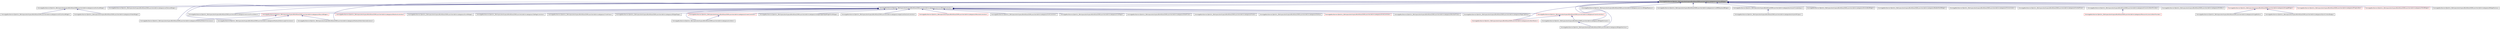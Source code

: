 digraph G
{
  edge [fontname="Helvetica",fontsize="10",labelfontname="Helvetica",labelfontsize="10"];
  node [fontname="Helvetica",fontsize="10",shape=record];
  Node1 [label="/home/gpdbuildserver3/Jenkins_Workspace/workspace/BuildGaia2SDKLauncher/sdk/include/gaia/core/vision/Widget.h",height=0.2,width=0.4,color="black", fillcolor="grey75", style="filled" fontcolor="black"];
  Node1 -> Node2 [dir=back,color="midnightblue",fontsize="10",style="solid",fontname="Helvetica"];
  Node2 [label="/home/gpdbuildserver3/Jenkins_Workspace/workspace/BuildGaia2SDKLauncher/sdk/include/gaia/core/SurfaceWidget.h",height=0.2,width=0.4,color="black", fillcolor="white", style="filled",URL="$d9/d62/_surface_widget_8h.html"];
  Node2 -> Node3 [dir=back,color="midnightblue",fontsize="10",style="solid",fontname="Helvetica"];
  Node3 [label="/home/gpdbuildserver3/Jenkins_Workspace/workspace/BuildGaia2SDKLauncher/sdk/include/gaia/core/GLSurfaceWidget.h",height=0.2,width=0.4,color="black", fillcolor="white", style="filled",URL="$d0/d01/_g_l_surface_widget_8h.html"];
  Node2 -> Node4 [dir=back,color="midnightblue",fontsize="10",style="solid",fontname="Helvetica"];
  Node4 [label="/home/gpdbuildserver3/Jenkins_Workspace/workspace/BuildGaia2SDKLauncher/sdk/include/gaia/ui/VideoWidget.h",height=0.2,width=0.4,color="black", fillcolor="white", style="filled",URL="$d4/db3/_video_widget_8h.html"];
  Node1 -> Node5 [dir=back,color="midnightblue",fontsize="10",style="solid",fontname="Helvetica"];
  Node5 [label="/home/gpdbuildserver3/Jenkins_Workspace/workspace/BuildGaia2SDKLauncher/sdk/include/gaia/core/TextureWidget.h",height=0.2,width=0.4,color="black", fillcolor="white", style="filled",URL="$d0/d0a/_texture_widget_8h.html"];
  Node1 -> Node6 [dir=back,color="midnightblue",fontsize="10",style="solid",fontname="Helvetica"];
  Node6 [label="/home/gpdbuildserver3/Jenkins_Workspace/workspace/BuildGaia2SDKLauncher/sdk/include/gaia/core/vision/FocusDetect.h",height=0.2,width=0.4,color="black", fillcolor="white", style="filled",URL="$dd/db5/_focus_detect_8h.html"];
  Node1 -> Node7 [dir=back,color="midnightblue",fontsize="10",style="solid",fontname="Helvetica"];
  Node7 [label="/home/gpdbuildserver3/Jenkins_Workspace/workspace/BuildGaia2SDKLauncher/sdk/include/gaia/core/vision/WidgetController.h",height=0.2,width=0.4,color="black", fillcolor="white", style="filled",URL="$d6/d52/_widget_controller_8h.html"];
  Node7 -> Node8 [dir=back,color="midnightblue",fontsize="10",style="solid",fontname="Helvetica"];
  Node8 [label="/home/gpdbuildserver3/Jenkins_Workspace/workspace/BuildGaia2SDKLauncher/sdk/include/gaia/core/appwidget/AppWidgetHostWidget.h",height=0.2,width=0.4,color="black", fillcolor="white", style="filled",URL="$d7/ddb/_app_widget_host_widget_8h.html"];
  Node7 -> Node9 [dir=back,color="midnightblue",fontsize="10",style="solid",fontname="Helvetica"];
  Node9 [label="/home/gpdbuildserver3/Jenkins_Workspace/workspace/BuildGaia2SDKLauncher/sdk/include/gaia/core/gesture/GestureController.h",height=0.2,width=0.4,color="black", fillcolor="white", style="filled",URL="$db/d7b/_gesture_controller_8h.html"];
  Node7 -> Node6 [dir=back,color="midnightblue",fontsize="10",style="solid",fontname="Helvetica"];
  Node7 -> Node10 [dir=back,color="midnightblue",fontsize="10",style="solid",fontname="Helvetica"];
  Node10 [label="/home/gpdbuildserver3/Jenkins_Workspace/workspace/BuildGaia2SDKLauncher/sdk/include/gaia/ui/AbsListWidget.h",height=0.2,width=0.4,color="red", fillcolor="white", style="filled",URL="$d1/d14/_abs_list_widget_8h.html"];
  Node10 -> Node11 [dir=back,color="midnightblue",fontsize="10",style="solid",fontname="Helvetica"];
  Node11 [label="/home/gpdbuildserver3/Jenkins_Workspace/workspace/BuildGaia2SDKLauncher/sdk/include/gaia/ui/IGalleryOnItemClickListener.h",height=0.2,width=0.4,color="black", fillcolor="white", style="filled",URL="$dd/dc5/_i_gallery_on_item_click_listener_8h.html"];
  Node10 -> Node12 [dir=back,color="midnightblue",fontsize="10",style="solid",fontname="Helvetica"];
  Node12 [label="/home/gpdbuildserver3/Jenkins_Workspace/workspace/BuildGaia2SDKLauncher/sdk/include/gaia/ui/IGalleryOnItemLongClickListener.h",height=0.2,width=0.4,color="black", fillcolor="white", style="filled",URL="$dd/dca/_i_gallery_on_item_long_click_listener_8h.html"];
  Node10 -> Node13 [dir=back,color="midnightblue",fontsize="10",style="solid",fontname="Helvetica"];
  Node13 [label="/home/gpdbuildserver3/Jenkins_Workspace/workspace/BuildGaia2SDKLauncher/sdk/include/gaia/ui/IGalleryOnItemSelectedListener.h",height=0.2,width=0.4,color="black", fillcolor="white", style="filled",URL="$d5/da5/_i_gallery_on_item_selected_listener_8h.html"];
  Node7 -> Node14 [dir=back,color="midnightblue",fontsize="10",style="solid",fontname="Helvetica"];
  Node14 [label="/home/gpdbuildserver3/Jenkins_Workspace/workspace/BuildGaia2SDKLauncher/sdk/include/gaia/ui/AbsoluteController.h",height=0.2,width=0.4,color="red", fillcolor="white", style="filled",URL="$db/df1/_absolute_controller_8h.html"];
  Node7 -> Node15 [dir=back,color="midnightblue",fontsize="10",style="solid",fontname="Helvetica"];
  Node15 [label="/home/gpdbuildserver3/Jenkins_Workspace/workspace/BuildGaia2SDKLauncher/sdk/include/gaia/ui/CellController.h",height=0.2,width=0.4,color="black", fillcolor="white", style="filled",URL="$d6/dfe/_cell_controller_8h.html"];
  Node7 -> Node16 [dir=back,color="midnightblue",fontsize="10",style="solid",fontname="Helvetica"];
  Node16 [label="/home/gpdbuildserver3/Jenkins_Workspace/workspace/BuildGaia2SDKLauncher/sdk/include/gaia/ui/CellPager.h",height=0.2,width=0.4,color="black", fillcolor="white", style="filled",URL="$d1/d3f/_cell_pager_8h.html"];
  Node7 -> Node17 [dir=back,color="midnightblue",fontsize="10",style="solid",fontname="Helvetica"];
  Node17 [label="/home/gpdbuildserver3/Jenkins_Workspace/workspace/BuildGaia2SDKLauncher/sdk/include/gaia/ui/DatePicker.h",height=0.2,width=0.4,color="black", fillcolor="white", style="filled",URL="$db/d8c/_date_picker_8h.html"];
  Node7 -> Node18 [dir=back,color="midnightblue",fontsize="10",style="solid",fontname="Helvetica"];
  Node18 [label="/home/gpdbuildserver3/Jenkins_Workspace/workspace/BuildGaia2SDKLauncher/sdk/include/gaia/ui/Footer.h",height=0.2,width=0.4,color="black", fillcolor="white", style="filled",URL="$d6/d61/_footer_8h.html"];
  Node7 -> Node19 [dir=back,color="midnightblue",fontsize="10",style="solid",fontname="Helvetica"];
  Node19 [label="/home/gpdbuildserver3/Jenkins_Workspace/workspace/BuildGaia2SDKLauncher/sdk/include/gaia/ui/FrameController.h",height=0.2,width=0.4,color="red", fillcolor="white", style="filled",URL="$d1/d40/_frame_controller_8h.html"];
  Node19 -> Node20 [dir=back,color="midnightblue",fontsize="10",style="solid",fontname="Helvetica"];
  Node20 [label="/home/gpdbuildserver3/Jenkins_Workspace/workspace/BuildGaia2SDKLauncher/sdk/include/gaia/ui/ListItemPanels.h",height=0.2,width=0.4,color="red", fillcolor="white", style="filled",URL="$d6/d77/_list_item_panels_8h.html"];
  Node19 -> Node21 [dir=back,color="midnightblue",fontsize="10",style="solid",fontname="Helvetica"];
  Node21 [label="/home/gpdbuildserver3/Jenkins_Workspace/workspace/BuildGaia2SDKLauncher/sdk/include/gaia/ui/WidgetAnimator.h",height=0.2,width=0.4,color="black", fillcolor="white", style="filled",URL="$d5/d80/_widget_animator_8h.html"];
  Node21 -> Node22 [dir=back,color="midnightblue",fontsize="10",style="solid",fontname="Helvetica"];
  Node22 [label="/home/gpdbuildserver3/Jenkins_Workspace/workspace/BuildGaia2SDKLauncher/sdk/include/gaia/ui/WidgetSwitcher.h",height=0.2,width=0.4,color="black", fillcolor="white", style="filled",URL="$dd/de8/_widget_switcher_8h.html"];
  Node7 -> Node23 [dir=back,color="midnightblue",fontsize="10",style="solid",fontname="Helvetica"];
  Node23 [label="/home/gpdbuildserver3/Jenkins_Workspace/workspace/BuildGaia2SDKLauncher/sdk/include/gaia/ui/Gallery.h",height=0.2,width=0.4,color="black", fillcolor="white", style="filled",URL="$d7/d30/_gallery_8h.html"];
  Node7 -> Node24 [dir=back,color="midnightblue",fontsize="10",style="solid",fontname="Helvetica"];
  Node24 [label="/home/gpdbuildserver3/Jenkins_Workspace/workspace/BuildGaia2SDKLauncher/sdk/include/gaia/ui/GridController.h",height=0.2,width=0.4,color="red", fillcolor="white", style="filled",URL="$d5/db2/_grid_controller_8h.html"];
  Node7 -> Node25 [dir=back,color="midnightblue",fontsize="10",style="solid",fontname="Helvetica"];
  Node25 [label="/home/gpdbuildserver3/Jenkins_Workspace/workspace/BuildGaia2SDKLauncher/sdk/include/gaia/ui/LinearController.h",height=0.2,width=0.4,color="red", fillcolor="white", style="filled",URL="$d7/d74/_linear_controller_8h.html"];
  Node25 -> Node26 [dir=back,color="midnightblue",fontsize="10",style="solid",fontname="Helvetica"];
  Node26 [label="/home/gpdbuildserver3/Jenkins_Workspace/workspace/BuildGaia2SDKLauncher/sdk/include/gaia/ui/ListItem.h",height=0.2,width=0.4,color="black", fillcolor="white", style="filled",URL="$de/d15/_list_item_8h.html"];
  Node7 -> Node26 [dir=back,color="midnightblue",fontsize="10",style="solid",fontname="Helvetica"];
  Node7 -> Node27 [dir=back,color="midnightblue",fontsize="10",style="solid",fontname="Helvetica"];
  Node27 [label="/home/gpdbuildserver3/Jenkins_Workspace/workspace/BuildGaia2SDKLauncher/sdk/include/gaia/ui/NumberPicker.h",height=0.2,width=0.4,color="black", fillcolor="white", style="filled",URL="$df/d14/_number_picker_8h.html"];
  Node7 -> Node28 [dir=back,color="midnightblue",fontsize="10",style="solid",fontname="Helvetica"];
  Node28 [label="/home/gpdbuildserver3/Jenkins_Workspace/workspace/BuildGaia2SDKLauncher/sdk/include/gaia/ui/PagerTabStrip.h",height=0.2,width=0.4,color="black", fillcolor="white", style="filled",URL="$d9/d1f/_pager_tab_strip_8h.html"];
  Node7 -> Node29 [dir=back,color="midnightblue",fontsize="10",style="solid",fontname="Helvetica"];
  Node29 [label="/home/gpdbuildserver3/Jenkins_Workspace/workspace/BuildGaia2SDKLauncher/sdk/include/gaia/ui/RelativeController.h",height=0.2,width=0.4,color="red", fillcolor="white", style="filled",URL="$d8/dc0/_relative_controller_8h.html"];
  Node7 -> Node30 [dir=back,color="midnightblue",fontsize="10",style="solid",fontname="Helvetica"];
  Node30 [label="/home/gpdbuildserver3/Jenkins_Workspace/workspace/BuildGaia2SDKLauncher/sdk/include/gaia/ui/ScrollWidget.h",height=0.2,width=0.4,color="black", fillcolor="white", style="filled",URL="$d8/d72/_scroll_widget_8h.html"];
  Node7 -> Node31 [dir=back,color="midnightblue",fontsize="10",style="solid",fontname="Helvetica"];
  Node31 [label="/home/gpdbuildserver3/Jenkins_Workspace/workspace/BuildGaia2SDKLauncher/sdk/include/gaia/ui/TabPageController.h",height=0.2,width=0.4,color="black", fillcolor="white", style="filled",URL="$df/db6/_tab_page_controller_8h.html"];
  Node7 -> Node32 [dir=back,color="midnightblue",fontsize="10",style="solid",fontname="Helvetica"];
  Node32 [label="/home/gpdbuildserver3/Jenkins_Workspace/workspace/BuildGaia2SDKLauncher/sdk/include/gaia/ui/TimePicker.h",height=0.2,width=0.4,color="black", fillcolor="white", style="filled",URL="$d5/d8f/_time_picker_8h.html"];
  Node7 -> Node33 [dir=back,color="midnightblue",fontsize="10",style="solid",fontname="Helvetica"];
  Node33 [label="/home/gpdbuildserver3/Jenkins_Workspace/workspace/BuildGaia2SDKLauncher/sdk/include/gaia/ui/WidgetPager.h",height=0.2,width=0.4,color="black", fillcolor="white", style="filled",URL="$d4/da9/_widget_pager_8h.html"];
  Node1 -> Node34 [dir=back,color="midnightblue",fontsize="10",style="solid",fontname="Helvetica"];
  Node34 [label="/home/gpdbuildserver3/Jenkins_Workspace/workspace/BuildGaia2SDKLauncher/sdk/include/gaia/core/vision/WidgetReplacer.h",height=0.2,width=0.4,color="black", fillcolor="white", style="filled",URL="$d8/d0c/_widget_replacer_8h.html"];
  Node1 -> Node35 [dir=back,color="midnightblue",fontsize="10",style="solid",fontname="Helvetica"];
  Node35 [label="/home/gpdbuildserver3/Jenkins_Workspace/workspace/BuildGaia2SDKLauncher/sdk/include/gaia/service/IMEKeyboardWidget.h",height=0.2,width=0.4,color="black", fillcolor="white", style="filled",URL="$de/de9/_i_m_e_keyboard_widget_8h.html"];
  Node1 -> Node36 [dir=back,color="midnightblue",fontsize="10",style="solid",fontname="Helvetica"];
  Node36 [label="/home/gpdbuildserver3/Jenkins_Workspace/workspace/BuildGaia2SDKLauncher/sdk/include/gaia/text/style/ClickableSpan.h",height=0.2,width=0.4,color="black", fillcolor="white", style="filled",URL="$d9/d43/_clickable_span_8h.html"];
  Node36 -> Node37 [dir=back,color="midnightblue",fontsize="10",style="solid",fontname="Helvetica"];
  Node37 [label="/home/gpdbuildserver3/Jenkins_Workspace/workspace/BuildGaia2SDKLauncher/sdk/include/gaia/text/style/URLSpan.h",height=0.2,width=0.4,color="black", fillcolor="white", style="filled",URL="$d3/d8d/_u_r_l_span_8h.html"];
  Node1 -> Node38 [dir=back,color="midnightblue",fontsize="10",style="solid",fontname="Helvetica"];
  Node38 [label="/home/gpdbuildserver3/Jenkins_Workspace/workspace/BuildGaia2SDKLauncher/sdk/include/gaia/ui/ActionBarWidget.h",height=0.2,width=0.4,color="black", fillcolor="white", style="filled",URL="$d8/d17/_action_bar_widget_8h.html"];
  Node1 -> Node39 [dir=back,color="midnightblue",fontsize="10",style="solid",fontname="Helvetica"];
  Node39 [label="/home/gpdbuildserver3/Jenkins_Workspace/workspace/BuildGaia2SDKLauncher/sdk/include/gaia/ui/BubbleTextWidget.h",height=0.2,width=0.4,color="black", fillcolor="white", style="filled",URL="$d8/d3d/_bubble_text_widget_8h.html"];
  Node1 -> Node40 [dir=back,color="midnightblue",fontsize="10",style="solid",fontname="Helvetica"];
  Node40 [label="/home/gpdbuildserver3/Jenkins_Workspace/workspace/BuildGaia2SDKLauncher/sdk/include/gaia/ui/Chronometer.h",height=0.2,width=0.4,color="black", fillcolor="white", style="filled",URL="$d5/dae/_chronometer_8h.html"];
  Node1 -> Node41 [dir=back,color="midnightblue",fontsize="10",style="solid",fontname="Helvetica"];
  Node41 [label="/home/gpdbuildserver3/Jenkins_Workspace/workspace/BuildGaia2SDKLauncher/sdk/include/gaia/ui/ComboPicker.h",height=0.2,width=0.4,color="black", fillcolor="white", style="filled",URL="$d3/d9b/_combo_picker_8h.html"];
  Node1 -> Node42 [dir=back,color="midnightblue",fontsize="10",style="solid",fontname="Helvetica"];
  Node42 [label="/home/gpdbuildserver3/Jenkins_Workspace/workspace/BuildGaia2SDKLauncher/sdk/include/gaia/ui/CursorListItemProvider.h",height=0.2,width=0.4,color="black", fillcolor="white", style="filled",URL="$d7/d78/_cursor_list_item_provider_8h.html"];
  Node42 -> Node43 [dir=back,color="midnightblue",fontsize="10",style="solid",fontname="Helvetica"];
  Node43 [label="/home/gpdbuildserver3/Jenkins_Workspace/workspace/BuildGaia2SDKLauncher/sdk/include/gaia/ui/ResourceCursorListItemProvider.h",height=0.2,width=0.4,color="red", fillcolor="white", style="filled",URL="$db/d95/_resource_cursor_list_item_provider_8h.html"];
  Node1 -> Node44 [dir=back,color="midnightblue",fontsize="10",style="solid",fontname="Helvetica"];
  Node44 [label="/home/gpdbuildserver3/Jenkins_Workspace/workspace/BuildGaia2SDKLauncher/sdk/include/gaia/ui/HintBox.h",height=0.2,width=0.4,color="black", fillcolor="white", style="filled",URL="$d4/d1e/_hint_box_8h.html"];
  Node1 -> Node11 [dir=back,color="midnightblue",fontsize="10",style="solid",fontname="Helvetica"];
  Node1 -> Node12 [dir=back,color="midnightblue",fontsize="10",style="solid",fontname="Helvetica"];
  Node1 -> Node13 [dir=back,color="midnightblue",fontsize="10",style="solid",fontname="Helvetica"];
  Node1 -> Node45 [dir=back,color="midnightblue",fontsize="10",style="solid",fontname="Helvetica"];
  Node45 [label="/home/gpdbuildserver3/Jenkins_Workspace/workspace/BuildGaia2SDKLauncher/sdk/include/gaia/ui/ImageWidget.h",height=0.2,width=0.4,color="red", fillcolor="white", style="filled",URL="$d8/d37/_image_widget_8h.html"];
  Node45 -> Node46 [dir=back,color="midnightblue",fontsize="10",style="solid",fontname="Helvetica"];
  Node46 [label="/home/gpdbuildserver3/Jenkins_Workspace/workspace/BuildGaia2SDKLauncher/sdk/include/gaia/ui/ImageButton.h",height=0.2,width=0.4,color="black", fillcolor="white", style="filled",URL="$de/d70/_image_button_8h.html"];
  Node45 -> Node47 [dir=back,color="midnightblue",fontsize="10",style="solid",fontname="Helvetica"];
  Node47 [label="/home/gpdbuildserver3/Jenkins_Workspace/workspace/BuildGaia2SDKLauncher/sdk/include/gaia/ui/QuickContactBadge.h",height=0.2,width=0.4,color="black", fillcolor="white", style="filled",URL="$d1/de8/_quick_contact_badge_8h.html"];
  Node1 -> Node20 [dir=back,color="midnightblue",fontsize="10",style="solid",fontname="Helvetica"];
  Node1 -> Node48 [dir=back,color="midnightblue",fontsize="10",style="solid",fontname="Helvetica"];
  Node48 [label="/home/gpdbuildserver3/Jenkins_Workspace/workspace/BuildGaia2SDKLauncher/sdk/include/gaia/ui/ProgressBar.h",height=0.2,width=0.4,color="red", fillcolor="white", style="filled",URL="$dd/d9c/_progress_bar_8h.html"];
  Node1 -> Node49 [dir=back,color="midnightblue",fontsize="10",style="solid",fontname="Helvetica"];
  Node49 [label="/home/gpdbuildserver3/Jenkins_Workspace/workspace/BuildGaia2SDKLauncher/sdk/include/gaia/ui/TextWidget.h",height=0.2,width=0.4,color="red", fillcolor="white", style="filled",URL="$d8/d13/_text_widget_8h.html"];
  Node1 -> Node21 [dir=back,color="midnightblue",fontsize="10",style="solid",fontname="Helvetica"];
  Node1 -> Node50 [dir=back,color="midnightblue",fontsize="10",style="solid",fontname="Helvetica"];
  Node50 [label="/home/gpdbuildserver3/Jenkins_Workspace/workspace/BuildGaia2SDKLauncher/sdk/include/gaia/ui/WidgetFactory.h",height=0.2,width=0.4,color="black", fillcolor="white", style="filled",URL="$d1/d89/_widget_factory_8h.html"];
  Node1 -> Node22 [dir=back,color="midnightblue",fontsize="10",style="solid",fontname="Helvetica"];
}
